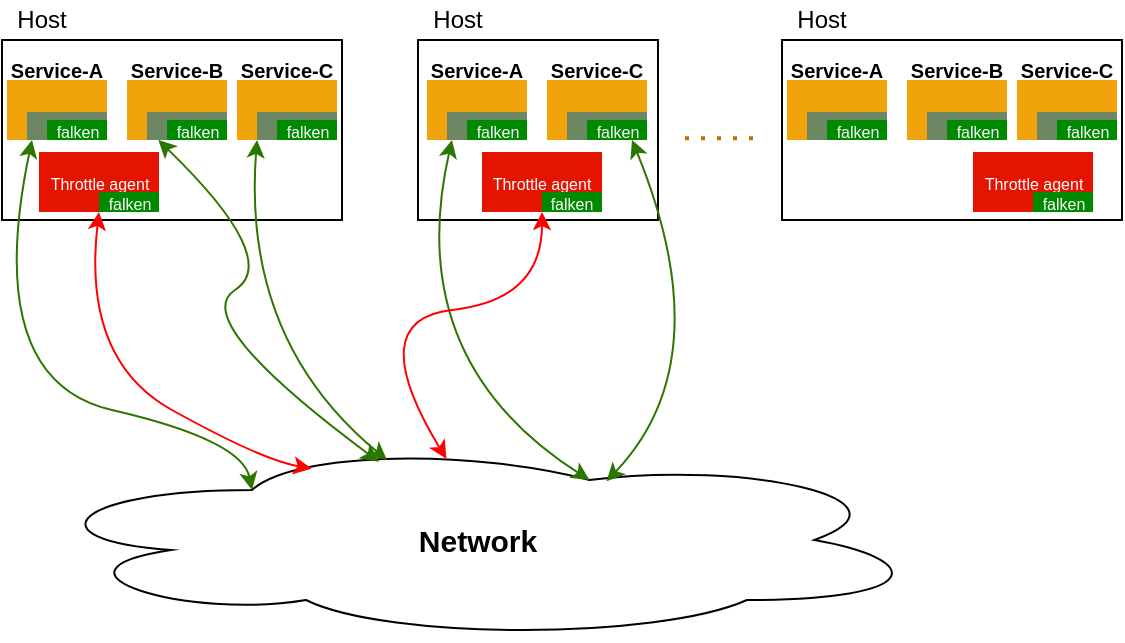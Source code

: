 <mxfile version="14.2.9" type="github">
  <diagram id="BSTLE7_yzejE6WdxNYc8" name="Page-1">
    <mxGraphModel dx="1133" dy="648" grid="1" gridSize="10" guides="1" tooltips="1" connect="1" arrows="1" fold="1" page="1" pageScale="1" pageWidth="850" pageHeight="1100" math="0" shadow="0">
      <root>
        <mxCell id="0" />
        <mxCell id="1" parent="0" />
        <mxCell id="Sye2rz8z6Uivf4PvG4rr-3" value="" style="rounded=0;whiteSpace=wrap;html=1;" parent="1" vertex="1">
          <mxGeometry x="110" y="150" width="170" height="90" as="geometry" />
        </mxCell>
        <mxCell id="Sye2rz8z6Uivf4PvG4rr-17" value="&lt;b&gt;&lt;font style=&quot;font-size: 15px&quot;&gt;Network&lt;/font&gt;&lt;/b&gt;" style="ellipse;shape=cloud;whiteSpace=wrap;html=1;" parent="1" vertex="1">
          <mxGeometry x="122.5" y="350" width="450" height="100" as="geometry" />
        </mxCell>
        <mxCell id="Sye2rz8z6Uivf4PvG4rr-18" value="" style="curved=1;endArrow=classic;html=1;startArrow=classic;startFill=1;entryX=0.25;entryY=1;entryDx=0;entryDy=0;exitX=0.25;exitY=0.25;exitDx=0;exitDy=0;exitPerimeter=0;fillColor=#60a917;strokeColor=#2D7600;" parent="1" source="Sye2rz8z6Uivf4PvG4rr-17" target="Sye2rz8z6Uivf4PvG4rr-4" edge="1">
          <mxGeometry width="50" height="50" relative="1" as="geometry">
            <mxPoint x="330" y="350" as="sourcePoint" />
            <mxPoint x="380" y="300" as="targetPoint" />
            <Array as="points">
              <mxPoint x="230" y="350" />
              <mxPoint x="100" y="320" />
            </Array>
          </mxGeometry>
        </mxCell>
        <mxCell id="Sye2rz8z6Uivf4PvG4rr-20" value="" style="curved=1;endArrow=classic;html=1;startArrow=classic;startFill=1;entryX=0.141;entryY=1;entryDx=0;entryDy=0;exitX=0.391;exitY=0.109;exitDx=0;exitDy=0;exitPerimeter=0;fillColor=#60a917;strokeColor=#2D7600;entryPerimeter=0;" parent="1" source="Sye2rz8z6Uivf4PvG4rr-17" target="UTH4l14dTVkqmEDSazQt-22" edge="1">
          <mxGeometry width="50" height="50" relative="1" as="geometry">
            <mxPoint x="242.5" y="425" as="sourcePoint" />
            <mxPoint x="360" y="280" as="targetPoint" />
            <Array as="points">
              <mxPoint x="203" y="290" />
              <mxPoint x="250" y="260" />
            </Array>
          </mxGeometry>
        </mxCell>
        <mxCell id="Sye2rz8z6Uivf4PvG4rr-21" value="" style="curved=1;endArrow=classic;html=1;startArrow=classic;startFill=1;entryX=0;entryY=1;entryDx=0;entryDy=0;exitX=0.4;exitY=0.1;exitDx=0;exitDy=0;exitPerimeter=0;fillColor=#60a917;strokeColor=#2D7600;" parent="1" source="Sye2rz8z6Uivf4PvG4rr-17" target="UTH4l14dTVkqmEDSazQt-34" edge="1">
          <mxGeometry width="50" height="50" relative="1" as="geometry">
            <mxPoint x="401.25" y="410" as="sourcePoint" />
            <mxPoint x="520" y="274" as="targetPoint" />
            <Array as="points">
              <mxPoint x="230" y="300" />
            </Array>
          </mxGeometry>
        </mxCell>
        <mxCell id="UTH4l14dTVkqmEDSazQt-14" value="" style="group" vertex="1" connectable="0" parent="1">
          <mxGeometry x="110" y="160" width="55" height="40" as="geometry" />
        </mxCell>
        <mxCell id="Sye2rz8z6Uivf4PvG4rr-4" value="&lt;div style=&quot;text-align: justify&quot;&gt;&lt;br&gt;&lt;/div&gt;" style="rounded=0;whiteSpace=wrap;html=1;fillColor=#f0a30a;fontColor=#ffffff;strokeColor=none;align=center;" parent="UTH4l14dTVkqmEDSazQt-14" vertex="1">
          <mxGeometry x="2.5" y="10" width="50" height="30" as="geometry" />
        </mxCell>
        <mxCell id="UTH4l14dTVkqmEDSazQt-13" value="&lt;font style=&quot;font-size: 10px&quot;&gt;&lt;b&gt;Service-A&lt;/b&gt;&lt;/font&gt;" style="text;html=1;strokeColor=none;fillColor=none;align=center;verticalAlign=middle;whiteSpace=wrap;rounded=0;" vertex="1" parent="UTH4l14dTVkqmEDSazQt-14">
          <mxGeometry width="55" height="10" as="geometry" />
        </mxCell>
        <mxCell id="UTH4l14dTVkqmEDSazQt-4" value="" style="group" vertex="1" connectable="0" parent="1">
          <mxGeometry x="122.5" y="186" width="40" height="14" as="geometry" />
        </mxCell>
        <mxCell id="UTH4l14dTVkqmEDSazQt-1" value="" style="rounded=0;whiteSpace=wrap;html=1;fillColor=#6d8764;fontColor=#ffffff;strokeColor=none;" vertex="1" parent="UTH4l14dTVkqmEDSazQt-4">
          <mxGeometry width="40" height="14" as="geometry" />
        </mxCell>
        <mxCell id="UTH4l14dTVkqmEDSazQt-3" value="&lt;font style=&quot;font-size: 8px&quot;&gt;falken&lt;/font&gt;" style="rounded=0;whiteSpace=wrap;html=1;fillColor=#008a00;fontColor=#ffffff;strokeColor=none;" vertex="1" parent="UTH4l14dTVkqmEDSazQt-4">
          <mxGeometry x="10" y="4" width="30" height="10" as="geometry" />
        </mxCell>
        <mxCell id="UTH4l14dTVkqmEDSazQt-6" value="" style="group" vertex="1" connectable="0" parent="UTH4l14dTVkqmEDSazQt-4">
          <mxGeometry width="40" height="14" as="geometry" />
        </mxCell>
        <mxCell id="UTH4l14dTVkqmEDSazQt-7" value="" style="rounded=0;whiteSpace=wrap;html=1;fillColor=#6d8764;fontColor=#ffffff;strokeColor=none;" vertex="1" parent="UTH4l14dTVkqmEDSazQt-6">
          <mxGeometry width="40" height="14" as="geometry" />
        </mxCell>
        <mxCell id="UTH4l14dTVkqmEDSazQt-8" value="&lt;font style=&quot;font-size: 8px&quot;&gt;falken&lt;/font&gt;" style="rounded=0;whiteSpace=wrap;html=1;fillColor=#008a00;fontColor=#ffffff;strokeColor=none;" vertex="1" parent="UTH4l14dTVkqmEDSazQt-6">
          <mxGeometry x="10" y="4" width="30" height="10" as="geometry" />
        </mxCell>
        <mxCell id="UTH4l14dTVkqmEDSazQt-15" value="" style="group" vertex="1" connectable="0" parent="1">
          <mxGeometry x="170" y="160" width="55" height="40" as="geometry" />
        </mxCell>
        <mxCell id="UTH4l14dTVkqmEDSazQt-16" value="&lt;div style=&quot;text-align: justify&quot;&gt;&lt;br&gt;&lt;/div&gt;" style="rounded=0;whiteSpace=wrap;html=1;fillColor=#f0a30a;fontColor=#ffffff;strokeColor=none;align=center;" vertex="1" parent="UTH4l14dTVkqmEDSazQt-15">
          <mxGeometry x="2.5" y="10" width="50" height="30" as="geometry" />
        </mxCell>
        <mxCell id="UTH4l14dTVkqmEDSazQt-17" value="&lt;font style=&quot;font-size: 10px&quot;&gt;&lt;b&gt;Service-B&lt;/b&gt;&lt;/font&gt;" style="text;html=1;strokeColor=none;fillColor=none;align=center;verticalAlign=middle;whiteSpace=wrap;rounded=0;" vertex="1" parent="UTH4l14dTVkqmEDSazQt-15">
          <mxGeometry width="55" height="10" as="geometry" />
        </mxCell>
        <mxCell id="UTH4l14dTVkqmEDSazQt-18" value="" style="group" vertex="1" connectable="0" parent="1">
          <mxGeometry x="182.5" y="186" width="40" height="14" as="geometry" />
        </mxCell>
        <mxCell id="UTH4l14dTVkqmEDSazQt-19" value="" style="rounded=0;whiteSpace=wrap;html=1;fillColor=#6d8764;fontColor=#ffffff;strokeColor=none;" vertex="1" parent="UTH4l14dTVkqmEDSazQt-18">
          <mxGeometry width="40" height="14" as="geometry" />
        </mxCell>
        <mxCell id="UTH4l14dTVkqmEDSazQt-20" value="&lt;font style=&quot;font-size: 8px&quot;&gt;falken&lt;/font&gt;" style="rounded=0;whiteSpace=wrap;html=1;fillColor=#008a00;fontColor=#ffffff;strokeColor=none;" vertex="1" parent="UTH4l14dTVkqmEDSazQt-18">
          <mxGeometry x="10" y="4" width="30" height="10" as="geometry" />
        </mxCell>
        <mxCell id="UTH4l14dTVkqmEDSazQt-21" value="" style="group" vertex="1" connectable="0" parent="UTH4l14dTVkqmEDSazQt-18">
          <mxGeometry width="40" height="14" as="geometry" />
        </mxCell>
        <mxCell id="UTH4l14dTVkqmEDSazQt-22" value="" style="rounded=0;whiteSpace=wrap;html=1;fillColor=#6d8764;fontColor=#ffffff;strokeColor=none;" vertex="1" parent="UTH4l14dTVkqmEDSazQt-21">
          <mxGeometry width="40" height="14" as="geometry" />
        </mxCell>
        <mxCell id="UTH4l14dTVkqmEDSazQt-23" value="&lt;font style=&quot;font-size: 8px&quot;&gt;falken&lt;/font&gt;" style="rounded=0;whiteSpace=wrap;html=1;fillColor=#008a00;fontColor=#ffffff;strokeColor=none;" vertex="1" parent="UTH4l14dTVkqmEDSazQt-21">
          <mxGeometry x="10" y="4" width="30" height="10" as="geometry" />
        </mxCell>
        <mxCell id="UTH4l14dTVkqmEDSazQt-27" value="" style="group" vertex="1" connectable="0" parent="1">
          <mxGeometry x="225" y="160" width="55" height="40" as="geometry" />
        </mxCell>
        <mxCell id="UTH4l14dTVkqmEDSazQt-28" value="&lt;div style=&quot;text-align: justify&quot;&gt;&lt;br&gt;&lt;/div&gt;" style="rounded=0;whiteSpace=wrap;html=1;fillColor=#f0a30a;fontColor=#ffffff;strokeColor=none;align=center;" vertex="1" parent="UTH4l14dTVkqmEDSazQt-27">
          <mxGeometry x="2.5" y="10" width="50" height="30" as="geometry" />
        </mxCell>
        <mxCell id="UTH4l14dTVkqmEDSazQt-29" value="&lt;font style=&quot;font-size: 10px&quot;&gt;&lt;b&gt;Service-C&lt;/b&gt;&lt;/font&gt;" style="text;html=1;strokeColor=none;fillColor=none;align=center;verticalAlign=middle;whiteSpace=wrap;rounded=0;" vertex="1" parent="UTH4l14dTVkqmEDSazQt-27">
          <mxGeometry width="55" height="10" as="geometry" />
        </mxCell>
        <mxCell id="UTH4l14dTVkqmEDSazQt-30" value="" style="group" vertex="1" connectable="0" parent="1">
          <mxGeometry x="237.5" y="186" width="40" height="14" as="geometry" />
        </mxCell>
        <mxCell id="UTH4l14dTVkqmEDSazQt-31" value="" style="rounded=0;whiteSpace=wrap;html=1;fillColor=#6d8764;fontColor=#ffffff;strokeColor=none;" vertex="1" parent="UTH4l14dTVkqmEDSazQt-30">
          <mxGeometry width="40" height="14" as="geometry" />
        </mxCell>
        <mxCell id="UTH4l14dTVkqmEDSazQt-32" value="&lt;font style=&quot;font-size: 8px&quot;&gt;falken&lt;/font&gt;" style="rounded=0;whiteSpace=wrap;html=1;fillColor=#008a00;fontColor=#ffffff;strokeColor=none;" vertex="1" parent="UTH4l14dTVkqmEDSazQt-30">
          <mxGeometry x="10" y="4" width="30" height="10" as="geometry" />
        </mxCell>
        <mxCell id="UTH4l14dTVkqmEDSazQt-33" value="" style="group" vertex="1" connectable="0" parent="UTH4l14dTVkqmEDSazQt-30">
          <mxGeometry width="40" height="14" as="geometry" />
        </mxCell>
        <mxCell id="UTH4l14dTVkqmEDSazQt-34" value="" style="rounded=0;whiteSpace=wrap;html=1;fillColor=#6d8764;fontColor=#ffffff;strokeColor=none;" vertex="1" parent="UTH4l14dTVkqmEDSazQt-33">
          <mxGeometry width="40" height="14" as="geometry" />
        </mxCell>
        <mxCell id="UTH4l14dTVkqmEDSazQt-35" value="&lt;font style=&quot;font-size: 8px&quot;&gt;falken&lt;/font&gt;" style="rounded=0;whiteSpace=wrap;html=1;fillColor=#008a00;fontColor=#ffffff;strokeColor=none;" vertex="1" parent="UTH4l14dTVkqmEDSazQt-33">
          <mxGeometry x="10" y="4" width="30" height="10" as="geometry" />
        </mxCell>
        <mxCell id="UTH4l14dTVkqmEDSazQt-42" value="Host" style="text;html=1;strokeColor=none;fillColor=none;align=center;verticalAlign=middle;whiteSpace=wrap;rounded=0;" vertex="1" parent="1">
          <mxGeometry x="110" y="130" width="40" height="20" as="geometry" />
        </mxCell>
        <mxCell id="UTH4l14dTVkqmEDSazQt-36" value="&lt;font style=&quot;font-size: 8px&quot;&gt;Throttle agent&lt;/font&gt;" style="rounded=0;whiteSpace=wrap;html=1;fillColor=#e51400;fontColor=#ffffff;strokeColor=none;" vertex="1" parent="1">
          <mxGeometry x="128.5" y="206" width="60" height="30" as="geometry" />
        </mxCell>
        <mxCell id="UTH4l14dTVkqmEDSazQt-38" value="&lt;font style=&quot;font-size: 8px&quot;&gt;falken&lt;/font&gt;" style="rounded=0;whiteSpace=wrap;html=1;fillColor=#008a00;fontColor=#ffffff;strokeColor=none;" vertex="1" parent="1">
          <mxGeometry x="158.5" y="226" width="30" height="10" as="geometry" />
        </mxCell>
        <mxCell id="UTH4l14dTVkqmEDSazQt-43" value="" style="curved=1;endArrow=classic;html=1;startArrow=classic;startFill=1;entryX=0.5;entryY=1;entryDx=0;entryDy=0;exitX=0.316;exitY=0.143;exitDx=0;exitDy=0;exitPerimeter=0;fillColor=#60a917;strokeColor=#FF0000;" edge="1" parent="1" source="Sye2rz8z6Uivf4PvG4rr-17" target="UTH4l14dTVkqmEDSazQt-36">
          <mxGeometry width="50" height="50" relative="1" as="geometry">
            <mxPoint x="232.5" y="415.0" as="sourcePoint" />
            <mxPoint x="135" y="210.0" as="targetPoint" />
            <Array as="points">
              <mxPoint x="240" y="360" />
              <mxPoint x="150" y="310" />
            </Array>
          </mxGeometry>
        </mxCell>
        <mxCell id="UTH4l14dTVkqmEDSazQt-44" value="" style="rounded=0;whiteSpace=wrap;html=1;" vertex="1" parent="1">
          <mxGeometry x="318" y="150" width="120" height="90" as="geometry" />
        </mxCell>
        <mxCell id="UTH4l14dTVkqmEDSazQt-45" value="" style="group" vertex="1" connectable="0" parent="1">
          <mxGeometry x="320" y="160" width="55" height="40" as="geometry" />
        </mxCell>
        <mxCell id="UTH4l14dTVkqmEDSazQt-46" value="&lt;div style=&quot;text-align: justify&quot;&gt;&lt;br&gt;&lt;/div&gt;" style="rounded=0;whiteSpace=wrap;html=1;fillColor=#f0a30a;fontColor=#ffffff;strokeColor=none;align=center;" vertex="1" parent="UTH4l14dTVkqmEDSazQt-45">
          <mxGeometry x="2.5" y="10" width="50" height="30" as="geometry" />
        </mxCell>
        <mxCell id="UTH4l14dTVkqmEDSazQt-47" value="&lt;font style=&quot;font-size: 10px&quot;&gt;&lt;b&gt;Service-A&lt;/b&gt;&lt;/font&gt;" style="text;html=1;strokeColor=none;fillColor=none;align=center;verticalAlign=middle;whiteSpace=wrap;rounded=0;" vertex="1" parent="UTH4l14dTVkqmEDSazQt-45">
          <mxGeometry width="55" height="10" as="geometry" />
        </mxCell>
        <mxCell id="UTH4l14dTVkqmEDSazQt-48" value="" style="group" vertex="1" connectable="0" parent="1">
          <mxGeometry x="332.5" y="186" width="40" height="14" as="geometry" />
        </mxCell>
        <mxCell id="UTH4l14dTVkqmEDSazQt-49" value="" style="rounded=0;whiteSpace=wrap;html=1;fillColor=#6d8764;fontColor=#ffffff;strokeColor=none;" vertex="1" parent="UTH4l14dTVkqmEDSazQt-48">
          <mxGeometry width="40" height="14" as="geometry" />
        </mxCell>
        <mxCell id="UTH4l14dTVkqmEDSazQt-50" value="&lt;font style=&quot;font-size: 8px&quot;&gt;falken&lt;/font&gt;" style="rounded=0;whiteSpace=wrap;html=1;fillColor=#008a00;fontColor=#ffffff;strokeColor=none;" vertex="1" parent="UTH4l14dTVkqmEDSazQt-48">
          <mxGeometry x="10" y="4" width="30" height="10" as="geometry" />
        </mxCell>
        <mxCell id="UTH4l14dTVkqmEDSazQt-51" value="" style="group" vertex="1" connectable="0" parent="UTH4l14dTVkqmEDSazQt-48">
          <mxGeometry width="40" height="14" as="geometry" />
        </mxCell>
        <mxCell id="UTH4l14dTVkqmEDSazQt-52" value="" style="rounded=0;whiteSpace=wrap;html=1;fillColor=#6d8764;fontColor=#ffffff;strokeColor=none;" vertex="1" parent="UTH4l14dTVkqmEDSazQt-51">
          <mxGeometry width="40" height="14" as="geometry" />
        </mxCell>
        <mxCell id="UTH4l14dTVkqmEDSazQt-53" value="&lt;font style=&quot;font-size: 8px&quot;&gt;falken&lt;/font&gt;" style="rounded=0;whiteSpace=wrap;html=1;fillColor=#008a00;fontColor=#ffffff;strokeColor=none;" vertex="1" parent="UTH4l14dTVkqmEDSazQt-51">
          <mxGeometry x="10" y="4" width="30" height="10" as="geometry" />
        </mxCell>
        <mxCell id="UTH4l14dTVkqmEDSazQt-63" value="" style="group" vertex="1" connectable="0" parent="1">
          <mxGeometry x="380" y="160" width="55" height="40" as="geometry" />
        </mxCell>
        <mxCell id="UTH4l14dTVkqmEDSazQt-64" value="&lt;div style=&quot;text-align: justify&quot;&gt;&lt;br&gt;&lt;/div&gt;" style="rounded=0;whiteSpace=wrap;html=1;fillColor=#f0a30a;fontColor=#ffffff;strokeColor=none;align=center;" vertex="1" parent="UTH4l14dTVkqmEDSazQt-63">
          <mxGeometry x="2.5" y="10" width="50" height="30" as="geometry" />
        </mxCell>
        <mxCell id="UTH4l14dTVkqmEDSazQt-65" value="&lt;font style=&quot;font-size: 10px&quot;&gt;&lt;b&gt;Service-C&lt;/b&gt;&lt;/font&gt;" style="text;html=1;strokeColor=none;fillColor=none;align=center;verticalAlign=middle;whiteSpace=wrap;rounded=0;" vertex="1" parent="UTH4l14dTVkqmEDSazQt-63">
          <mxGeometry width="55" height="10" as="geometry" />
        </mxCell>
        <mxCell id="UTH4l14dTVkqmEDSazQt-66" value="" style="group" vertex="1" connectable="0" parent="1">
          <mxGeometry x="392.5" y="186" width="40" height="14" as="geometry" />
        </mxCell>
        <mxCell id="UTH4l14dTVkqmEDSazQt-67" value="" style="rounded=0;whiteSpace=wrap;html=1;fillColor=#6d8764;fontColor=#ffffff;strokeColor=none;" vertex="1" parent="UTH4l14dTVkqmEDSazQt-66">
          <mxGeometry width="40" height="14" as="geometry" />
        </mxCell>
        <mxCell id="UTH4l14dTVkqmEDSazQt-68" value="&lt;font style=&quot;font-size: 8px&quot;&gt;falken&lt;/font&gt;" style="rounded=0;whiteSpace=wrap;html=1;fillColor=#008a00;fontColor=#ffffff;strokeColor=none;" vertex="1" parent="UTH4l14dTVkqmEDSazQt-66">
          <mxGeometry x="10" y="4" width="30" height="10" as="geometry" />
        </mxCell>
        <mxCell id="UTH4l14dTVkqmEDSazQt-69" value="" style="group" vertex="1" connectable="0" parent="UTH4l14dTVkqmEDSazQt-66">
          <mxGeometry width="40" height="14" as="geometry" />
        </mxCell>
        <mxCell id="UTH4l14dTVkqmEDSazQt-70" value="" style="rounded=0;whiteSpace=wrap;html=1;fillColor=#6d8764;fontColor=#ffffff;strokeColor=none;" vertex="1" parent="UTH4l14dTVkqmEDSazQt-69">
          <mxGeometry width="40" height="14" as="geometry" />
        </mxCell>
        <mxCell id="UTH4l14dTVkqmEDSazQt-71" value="&lt;font style=&quot;font-size: 8px&quot;&gt;falken&lt;/font&gt;" style="rounded=0;whiteSpace=wrap;html=1;fillColor=#008a00;fontColor=#ffffff;strokeColor=none;" vertex="1" parent="UTH4l14dTVkqmEDSazQt-69">
          <mxGeometry x="10" y="4" width="30" height="10" as="geometry" />
        </mxCell>
        <mxCell id="UTH4l14dTVkqmEDSazQt-72" value="Host" style="text;html=1;strokeColor=none;fillColor=none;align=center;verticalAlign=middle;whiteSpace=wrap;rounded=0;" vertex="1" parent="1">
          <mxGeometry x="318" y="130" width="40" height="20" as="geometry" />
        </mxCell>
        <mxCell id="UTH4l14dTVkqmEDSazQt-73" value="&lt;font style=&quot;font-size: 8px&quot;&gt;Throttle agent&lt;/font&gt;" style="rounded=0;whiteSpace=wrap;html=1;fillColor=#e51400;fontColor=#ffffff;strokeColor=none;" vertex="1" parent="1">
          <mxGeometry x="350" y="206" width="60" height="30" as="geometry" />
        </mxCell>
        <mxCell id="UTH4l14dTVkqmEDSazQt-74" value="&lt;font style=&quot;font-size: 8px&quot;&gt;falken&lt;/font&gt;" style="rounded=0;whiteSpace=wrap;html=1;fillColor=#008a00;fontColor=#ffffff;strokeColor=none;" vertex="1" parent="1">
          <mxGeometry x="380" y="226" width="30" height="10" as="geometry" />
        </mxCell>
        <mxCell id="UTH4l14dTVkqmEDSazQt-106" value="" style="curved=1;endArrow=classic;html=1;startArrow=classic;startFill=1;entryX=0.25;entryY=1;entryDx=0;entryDy=0;exitX=0.625;exitY=0.2;exitDx=0;exitDy=0;exitPerimeter=0;fillColor=#60a917;strokeColor=#2D7600;" edge="1" parent="1" source="Sye2rz8z6Uivf4PvG4rr-17" target="UTH4l14dTVkqmEDSazQt-46">
          <mxGeometry width="50" height="50" relative="1" as="geometry">
            <mxPoint x="245" y="385" as="sourcePoint" />
            <mxPoint x="135" y="210" as="targetPoint" />
            <Array as="points">
              <mxPoint x="310" y="310" />
            </Array>
          </mxGeometry>
        </mxCell>
        <mxCell id="UTH4l14dTVkqmEDSazQt-107" value="" style="curved=1;endArrow=classic;html=1;startArrow=classic;startFill=1;entryX=0.75;entryY=1;entryDx=0;entryDy=0;fillColor=#60a917;strokeColor=#2D7600;exitX=0.644;exitY=0.206;exitDx=0;exitDy=0;exitPerimeter=0;" edge="1" parent="1" source="Sye2rz8z6Uivf4PvG4rr-17" target="UTH4l14dTVkqmEDSazQt-71">
          <mxGeometry width="50" height="50" relative="1" as="geometry">
            <mxPoint x="420" y="370" as="sourcePoint" />
            <mxPoint x="345" y="210" as="targetPoint" />
            <Array as="points">
              <mxPoint x="470" y="310" />
            </Array>
          </mxGeometry>
        </mxCell>
        <mxCell id="UTH4l14dTVkqmEDSazQt-108" value="" style="curved=1;endArrow=classic;html=1;startArrow=classic;startFill=1;entryX=0.5;entryY=1;entryDx=0;entryDy=0;exitX=0.466;exitY=0.094;exitDx=0;exitDy=0;exitPerimeter=0;fillColor=#60a917;strokeColor=#FF0000;" edge="1" parent="1" source="Sye2rz8z6Uivf4PvG4rr-17" target="UTH4l14dTVkqmEDSazQt-73">
          <mxGeometry width="50" height="50" relative="1" as="geometry">
            <mxPoint x="274.7" y="374.3" as="sourcePoint" />
            <mxPoint x="169.5" y="248" as="targetPoint" />
            <Array as="points">
              <mxPoint x="290" y="290" />
              <mxPoint x="380" y="280" />
            </Array>
          </mxGeometry>
        </mxCell>
        <mxCell id="UTH4l14dTVkqmEDSazQt-111" value="" style="rounded=0;whiteSpace=wrap;html=1;" vertex="1" parent="1">
          <mxGeometry x="500" y="150" width="170" height="90" as="geometry" />
        </mxCell>
        <mxCell id="UTH4l14dTVkqmEDSazQt-112" value="" style="group" vertex="1" connectable="0" parent="1">
          <mxGeometry x="500" y="160" width="55" height="40" as="geometry" />
        </mxCell>
        <mxCell id="UTH4l14dTVkqmEDSazQt-113" value="&lt;div style=&quot;text-align: justify&quot;&gt;&lt;br&gt;&lt;/div&gt;" style="rounded=0;whiteSpace=wrap;html=1;fillColor=#f0a30a;fontColor=#ffffff;strokeColor=none;align=center;" vertex="1" parent="UTH4l14dTVkqmEDSazQt-112">
          <mxGeometry x="2.5" y="10" width="50" height="30" as="geometry" />
        </mxCell>
        <mxCell id="UTH4l14dTVkqmEDSazQt-114" value="&lt;font style=&quot;font-size: 10px&quot;&gt;&lt;b&gt;Service-A&lt;/b&gt;&lt;/font&gt;" style="text;html=1;strokeColor=none;fillColor=none;align=center;verticalAlign=middle;whiteSpace=wrap;rounded=0;" vertex="1" parent="UTH4l14dTVkqmEDSazQt-112">
          <mxGeometry width="55" height="10" as="geometry" />
        </mxCell>
        <mxCell id="UTH4l14dTVkqmEDSazQt-115" value="" style="group" vertex="1" connectable="0" parent="1">
          <mxGeometry x="512.5" y="186" width="40" height="14" as="geometry" />
        </mxCell>
        <mxCell id="UTH4l14dTVkqmEDSazQt-116" value="" style="rounded=0;whiteSpace=wrap;html=1;fillColor=#6d8764;fontColor=#ffffff;strokeColor=none;" vertex="1" parent="UTH4l14dTVkqmEDSazQt-115">
          <mxGeometry width="40" height="14" as="geometry" />
        </mxCell>
        <mxCell id="UTH4l14dTVkqmEDSazQt-117" value="&lt;font style=&quot;font-size: 8px&quot;&gt;falken&lt;/font&gt;" style="rounded=0;whiteSpace=wrap;html=1;fillColor=#008a00;fontColor=#ffffff;strokeColor=none;" vertex="1" parent="UTH4l14dTVkqmEDSazQt-115">
          <mxGeometry x="10" y="4" width="30" height="10" as="geometry" />
        </mxCell>
        <mxCell id="UTH4l14dTVkqmEDSazQt-118" value="" style="group" vertex="1" connectable="0" parent="UTH4l14dTVkqmEDSazQt-115">
          <mxGeometry width="40" height="14" as="geometry" />
        </mxCell>
        <mxCell id="UTH4l14dTVkqmEDSazQt-119" value="" style="rounded=0;whiteSpace=wrap;html=1;fillColor=#6d8764;fontColor=#ffffff;strokeColor=none;" vertex="1" parent="UTH4l14dTVkqmEDSazQt-118">
          <mxGeometry width="40" height="14" as="geometry" />
        </mxCell>
        <mxCell id="UTH4l14dTVkqmEDSazQt-120" value="&lt;font style=&quot;font-size: 8px&quot;&gt;falken&lt;/font&gt;" style="rounded=0;whiteSpace=wrap;html=1;fillColor=#008a00;fontColor=#ffffff;strokeColor=none;" vertex="1" parent="UTH4l14dTVkqmEDSazQt-118">
          <mxGeometry x="10" y="4" width="30" height="10" as="geometry" />
        </mxCell>
        <mxCell id="UTH4l14dTVkqmEDSazQt-121" value="" style="group" vertex="1" connectable="0" parent="1">
          <mxGeometry x="560" y="160" width="55" height="40" as="geometry" />
        </mxCell>
        <mxCell id="UTH4l14dTVkqmEDSazQt-122" value="&lt;div style=&quot;text-align: justify&quot;&gt;&lt;br&gt;&lt;/div&gt;" style="rounded=0;whiteSpace=wrap;html=1;fillColor=#f0a30a;fontColor=#ffffff;strokeColor=none;align=center;" vertex="1" parent="UTH4l14dTVkqmEDSazQt-121">
          <mxGeometry x="2.5" y="10" width="50" height="30" as="geometry" />
        </mxCell>
        <mxCell id="UTH4l14dTVkqmEDSazQt-123" value="&lt;font style=&quot;font-size: 10px&quot;&gt;&lt;b&gt;Service-B&lt;/b&gt;&lt;/font&gt;" style="text;html=1;strokeColor=none;fillColor=none;align=center;verticalAlign=middle;whiteSpace=wrap;rounded=0;" vertex="1" parent="UTH4l14dTVkqmEDSazQt-121">
          <mxGeometry width="55" height="10" as="geometry" />
        </mxCell>
        <mxCell id="UTH4l14dTVkqmEDSazQt-124" value="" style="group" vertex="1" connectable="0" parent="1">
          <mxGeometry x="572.5" y="186" width="40" height="14" as="geometry" />
        </mxCell>
        <mxCell id="UTH4l14dTVkqmEDSazQt-125" value="" style="rounded=0;whiteSpace=wrap;html=1;fillColor=#6d8764;fontColor=#ffffff;strokeColor=none;" vertex="1" parent="UTH4l14dTVkqmEDSazQt-124">
          <mxGeometry width="40" height="14" as="geometry" />
        </mxCell>
        <mxCell id="UTH4l14dTVkqmEDSazQt-126" value="&lt;font style=&quot;font-size: 8px&quot;&gt;falken&lt;/font&gt;" style="rounded=0;whiteSpace=wrap;html=1;fillColor=#008a00;fontColor=#ffffff;strokeColor=none;" vertex="1" parent="UTH4l14dTVkqmEDSazQt-124">
          <mxGeometry x="10" y="4" width="30" height="10" as="geometry" />
        </mxCell>
        <mxCell id="UTH4l14dTVkqmEDSazQt-127" value="" style="group" vertex="1" connectable="0" parent="UTH4l14dTVkqmEDSazQt-124">
          <mxGeometry width="40" height="14" as="geometry" />
        </mxCell>
        <mxCell id="UTH4l14dTVkqmEDSazQt-128" value="" style="rounded=0;whiteSpace=wrap;html=1;fillColor=#6d8764;fontColor=#ffffff;strokeColor=none;" vertex="1" parent="UTH4l14dTVkqmEDSazQt-127">
          <mxGeometry width="40" height="14" as="geometry" />
        </mxCell>
        <mxCell id="UTH4l14dTVkqmEDSazQt-129" value="&lt;font style=&quot;font-size: 8px&quot;&gt;falken&lt;/font&gt;" style="rounded=0;whiteSpace=wrap;html=1;fillColor=#008a00;fontColor=#ffffff;strokeColor=none;" vertex="1" parent="UTH4l14dTVkqmEDSazQt-127">
          <mxGeometry x="10" y="4" width="30" height="10" as="geometry" />
        </mxCell>
        <mxCell id="UTH4l14dTVkqmEDSazQt-130" value="" style="group" vertex="1" connectable="0" parent="1">
          <mxGeometry x="615" y="160" width="55" height="40" as="geometry" />
        </mxCell>
        <mxCell id="UTH4l14dTVkqmEDSazQt-131" value="&lt;div style=&quot;text-align: justify&quot;&gt;&lt;br&gt;&lt;/div&gt;" style="rounded=0;whiteSpace=wrap;html=1;fillColor=#f0a30a;fontColor=#ffffff;strokeColor=none;align=center;" vertex="1" parent="UTH4l14dTVkqmEDSazQt-130">
          <mxGeometry x="2.5" y="10" width="50" height="30" as="geometry" />
        </mxCell>
        <mxCell id="UTH4l14dTVkqmEDSazQt-132" value="&lt;font style=&quot;font-size: 10px&quot;&gt;&lt;b&gt;Service-C&lt;/b&gt;&lt;/font&gt;" style="text;html=1;strokeColor=none;fillColor=none;align=center;verticalAlign=middle;whiteSpace=wrap;rounded=0;" vertex="1" parent="UTH4l14dTVkqmEDSazQt-130">
          <mxGeometry width="55" height="10" as="geometry" />
        </mxCell>
        <mxCell id="UTH4l14dTVkqmEDSazQt-133" value="" style="group" vertex="1" connectable="0" parent="1">
          <mxGeometry x="627.5" y="186" width="40" height="14" as="geometry" />
        </mxCell>
        <mxCell id="UTH4l14dTVkqmEDSazQt-134" value="" style="rounded=0;whiteSpace=wrap;html=1;fillColor=#6d8764;fontColor=#ffffff;strokeColor=none;" vertex="1" parent="UTH4l14dTVkqmEDSazQt-133">
          <mxGeometry width="40" height="14" as="geometry" />
        </mxCell>
        <mxCell id="UTH4l14dTVkqmEDSazQt-135" value="&lt;font style=&quot;font-size: 8px&quot;&gt;falken&lt;/font&gt;" style="rounded=0;whiteSpace=wrap;html=1;fillColor=#008a00;fontColor=#ffffff;strokeColor=none;" vertex="1" parent="UTH4l14dTVkqmEDSazQt-133">
          <mxGeometry x="10" y="4" width="30" height="10" as="geometry" />
        </mxCell>
        <mxCell id="UTH4l14dTVkqmEDSazQt-136" value="" style="group" vertex="1" connectable="0" parent="UTH4l14dTVkqmEDSazQt-133">
          <mxGeometry width="40" height="14" as="geometry" />
        </mxCell>
        <mxCell id="UTH4l14dTVkqmEDSazQt-137" value="" style="rounded=0;whiteSpace=wrap;html=1;fillColor=#6d8764;fontColor=#ffffff;strokeColor=none;" vertex="1" parent="UTH4l14dTVkqmEDSazQt-136">
          <mxGeometry width="40" height="14" as="geometry" />
        </mxCell>
        <mxCell id="UTH4l14dTVkqmEDSazQt-138" value="&lt;font style=&quot;font-size: 8px&quot;&gt;falken&lt;/font&gt;" style="rounded=0;whiteSpace=wrap;html=1;fillColor=#008a00;fontColor=#ffffff;strokeColor=none;" vertex="1" parent="UTH4l14dTVkqmEDSazQt-136">
          <mxGeometry x="10" y="4" width="30" height="10" as="geometry" />
        </mxCell>
        <mxCell id="UTH4l14dTVkqmEDSazQt-139" value="Host" style="text;html=1;strokeColor=none;fillColor=none;align=center;verticalAlign=middle;whiteSpace=wrap;rounded=0;" vertex="1" parent="1">
          <mxGeometry x="500" y="130" width="40" height="20" as="geometry" />
        </mxCell>
        <mxCell id="UTH4l14dTVkqmEDSazQt-140" value="&lt;font style=&quot;font-size: 8px&quot;&gt;Throttle agent&lt;/font&gt;" style="rounded=0;whiteSpace=wrap;html=1;fillColor=#e51400;fontColor=#ffffff;strokeColor=none;" vertex="1" parent="1">
          <mxGeometry x="595.5" y="206" width="60" height="30" as="geometry" />
        </mxCell>
        <mxCell id="UTH4l14dTVkqmEDSazQt-141" value="&lt;font style=&quot;font-size: 8px&quot;&gt;falken&lt;/font&gt;" style="rounded=0;whiteSpace=wrap;html=1;fillColor=#008a00;fontColor=#ffffff;strokeColor=none;" vertex="1" parent="1">
          <mxGeometry x="625.5" y="226" width="30" height="10" as="geometry" />
        </mxCell>
        <mxCell id="UTH4l14dTVkqmEDSazQt-142" value="" style="endArrow=none;dashed=1;html=1;dashPattern=1 3;strokeWidth=2;strokeColor=#BD7000;fillColor=#f0a30a;" edge="1" parent="1">
          <mxGeometry width="50" height="50" relative="1" as="geometry">
            <mxPoint x="485.5" y="199.17" as="sourcePoint" />
            <mxPoint x="450" y="199.17" as="targetPoint" />
          </mxGeometry>
        </mxCell>
      </root>
    </mxGraphModel>
  </diagram>
</mxfile>
